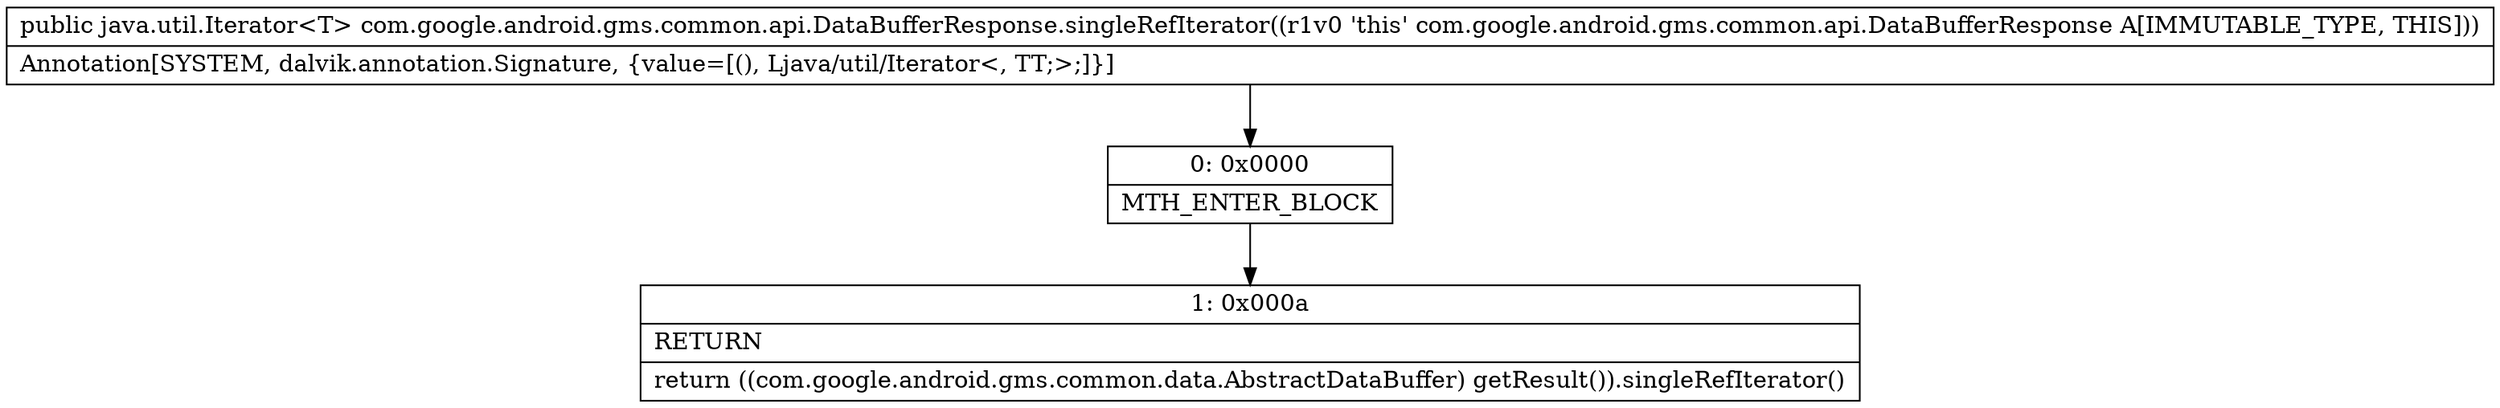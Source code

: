 digraph "CFG forcom.google.android.gms.common.api.DataBufferResponse.singleRefIterator()Ljava\/util\/Iterator;" {
Node_0 [shape=record,label="{0\:\ 0x0000|MTH_ENTER_BLOCK\l}"];
Node_1 [shape=record,label="{1\:\ 0x000a|RETURN\l|return ((com.google.android.gms.common.data.AbstractDataBuffer) getResult()).singleRefIterator()\l}"];
MethodNode[shape=record,label="{public java.util.Iterator\<T\> com.google.android.gms.common.api.DataBufferResponse.singleRefIterator((r1v0 'this' com.google.android.gms.common.api.DataBufferResponse A[IMMUTABLE_TYPE, THIS]))  | Annotation[SYSTEM, dalvik.annotation.Signature, \{value=[(), Ljava\/util\/Iterator\<, TT;\>;]\}]\l}"];
MethodNode -> Node_0;
Node_0 -> Node_1;
}

